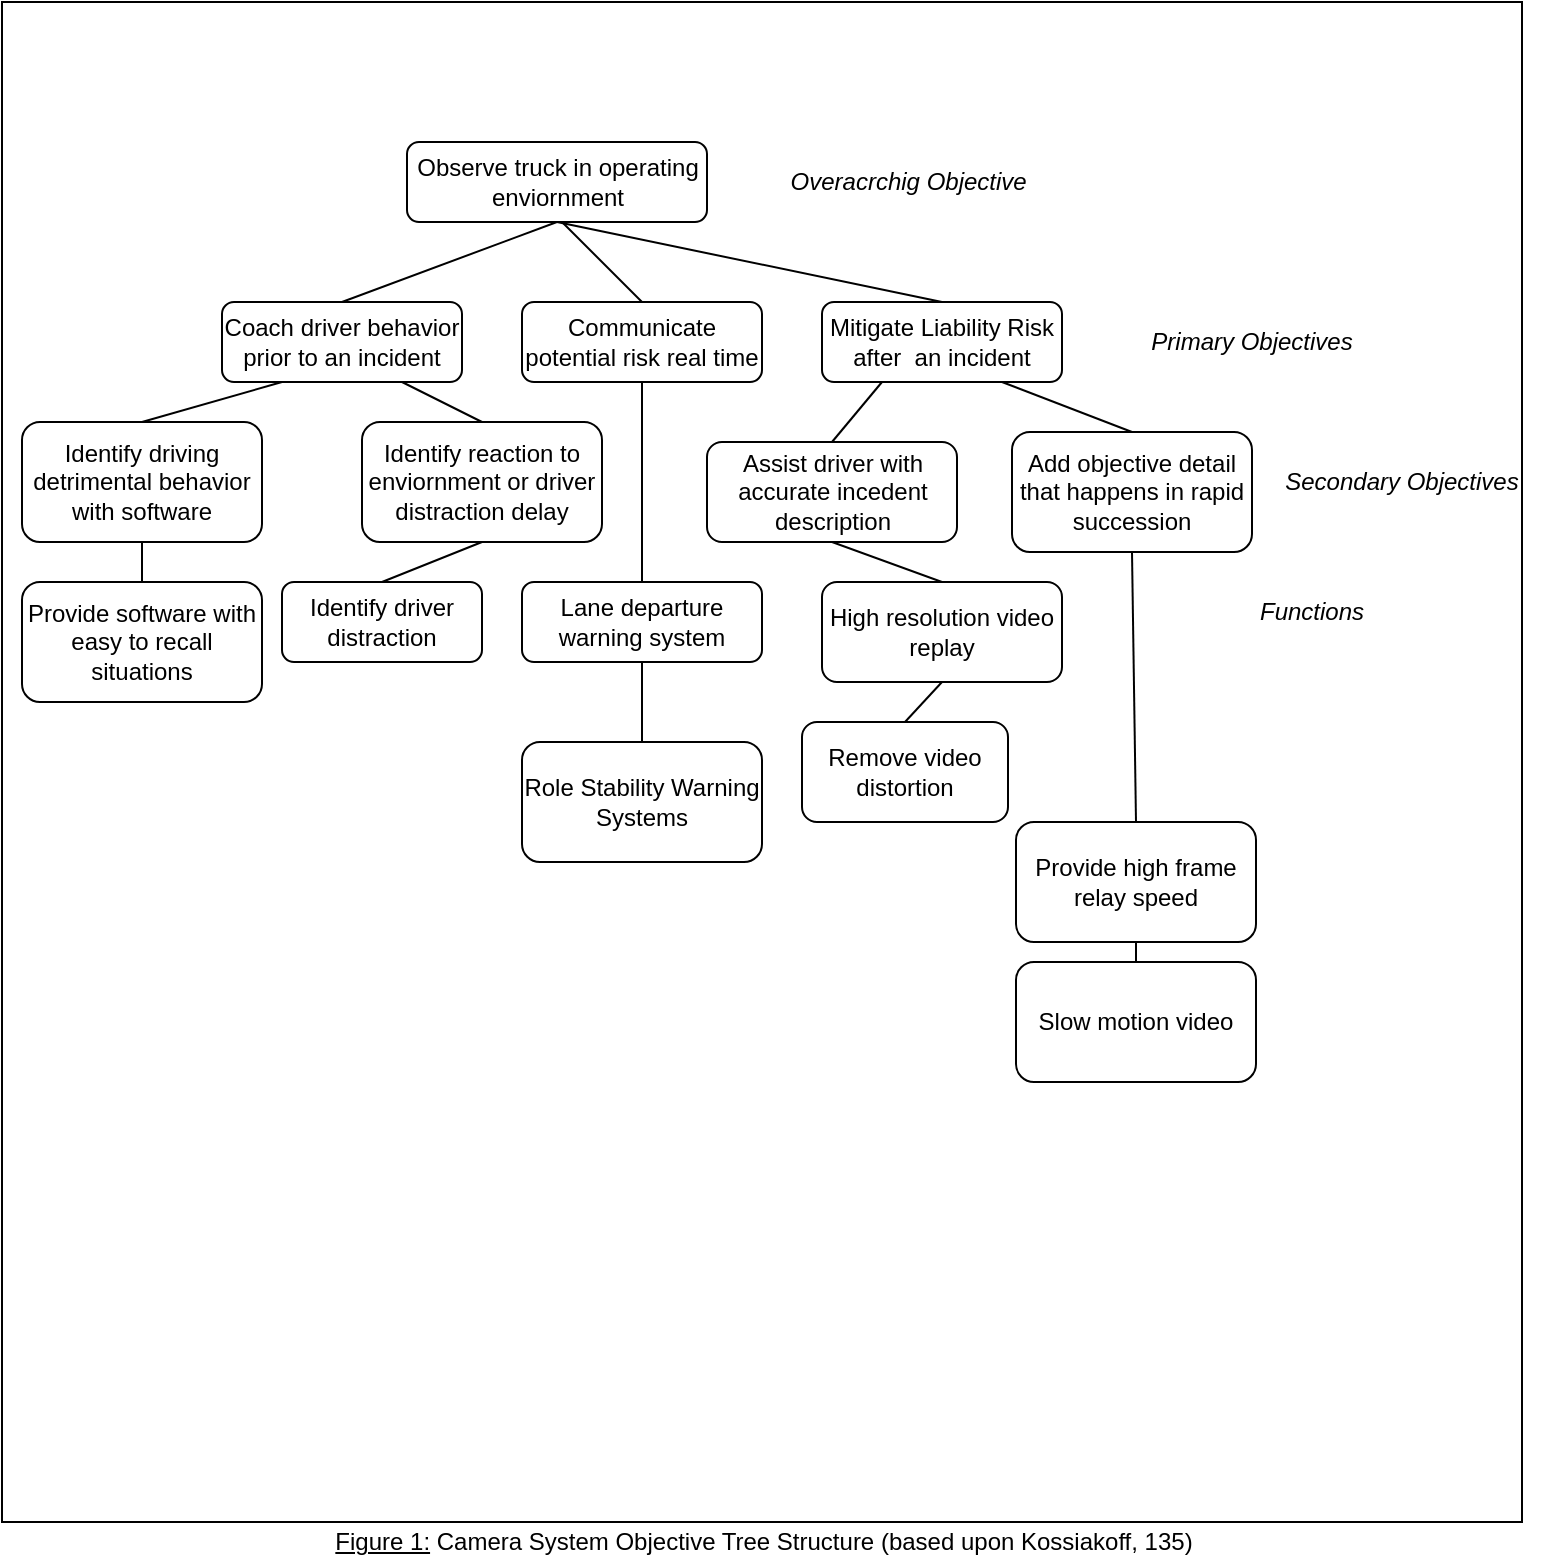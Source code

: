<mxfile version="14.6.9" type="github">
  <diagram id="C5RBs43oDa-KdzZeNtuy" name="Page-1">
    <mxGraphModel dx="1730" dy="832" grid="1" gridSize="10" guides="1" tooltips="1" connect="1" arrows="1" fold="1" page="1" pageScale="1" pageWidth="827" pageHeight="1169" math="0" shadow="0">
      <root>
        <mxCell id="WIyWlLk6GJQsqaUBKTNV-0" />
        <mxCell id="WIyWlLk6GJQsqaUBKTNV-1" parent="WIyWlLk6GJQsqaUBKTNV-0" />
        <mxCell id="y3ADBp7UjVbHaBTOJmcX-36" value="" style="whiteSpace=wrap;html=1;aspect=fixed;" vertex="1" parent="WIyWlLk6GJQsqaUBKTNV-1">
          <mxGeometry x="50" y="10" width="760" height="760" as="geometry" />
        </mxCell>
        <mxCell id="y3ADBp7UjVbHaBTOJmcX-37" value="Observe truck in operating enviornment" style="rounded=1;whiteSpace=wrap;html=1;fontSize=12;glass=0;strokeWidth=1;shadow=0;" vertex="1" parent="WIyWlLk6GJQsqaUBKTNV-1">
          <mxGeometry x="252.5" y="80" width="150" height="40" as="geometry" />
        </mxCell>
        <mxCell id="y3ADBp7UjVbHaBTOJmcX-38" value="Coach driver behavior prior to an incident" style="rounded=1;whiteSpace=wrap;html=1;fontSize=12;glass=0;strokeWidth=1;shadow=0;" vertex="1" parent="WIyWlLk6GJQsqaUBKTNV-1">
          <mxGeometry x="160" y="160" width="120" height="40" as="geometry" />
        </mxCell>
        <mxCell id="y3ADBp7UjVbHaBTOJmcX-39" value="Overacrchig Objective&amp;nbsp;" style="text;html=1;strokeColor=none;fillColor=none;align=center;verticalAlign=middle;whiteSpace=wrap;rounded=0;fontStyle=2" vertex="1" parent="WIyWlLk6GJQsqaUBKTNV-1">
          <mxGeometry x="430" y="90" width="150" height="20" as="geometry" />
        </mxCell>
        <mxCell id="y3ADBp7UjVbHaBTOJmcX-40" value="&lt;span&gt;Mitigate Liability Risk after&amp;nbsp; an incident&lt;/span&gt;" style="rounded=1;whiteSpace=wrap;html=1;fontSize=12;glass=0;strokeWidth=1;shadow=0;" vertex="1" parent="WIyWlLk6GJQsqaUBKTNV-1">
          <mxGeometry x="460" y="160" width="120" height="40" as="geometry" />
        </mxCell>
        <mxCell id="y3ADBp7UjVbHaBTOJmcX-41" value="Primary Objectives" style="text;html=1;strokeColor=none;fillColor=none;align=center;verticalAlign=middle;whiteSpace=wrap;rounded=0;fontStyle=2" vertex="1" parent="WIyWlLk6GJQsqaUBKTNV-1">
          <mxGeometry x="600" y="165" width="150" height="30" as="geometry" />
        </mxCell>
        <mxCell id="y3ADBp7UjVbHaBTOJmcX-42" value="Assist driver with accurate incedent description" style="rounded=1;whiteSpace=wrap;html=1;fontSize=12;glass=0;strokeWidth=1;shadow=0;" vertex="1" parent="WIyWlLk6GJQsqaUBKTNV-1">
          <mxGeometry x="402.5" y="230" width="125" height="50" as="geometry" />
        </mxCell>
        <mxCell id="y3ADBp7UjVbHaBTOJmcX-43" value="" style="endArrow=none;html=1;exitX=0.5;exitY=0;exitDx=0;exitDy=0;entryX=0.5;entryY=1;entryDx=0;entryDy=0;" edge="1" parent="WIyWlLk6GJQsqaUBKTNV-1" source="y3ADBp7UjVbHaBTOJmcX-38" target="y3ADBp7UjVbHaBTOJmcX-37">
          <mxGeometry width="50" height="50" relative="1" as="geometry">
            <mxPoint x="390" y="230" as="sourcePoint" />
            <mxPoint x="440" y="180" as="targetPoint" />
          </mxGeometry>
        </mxCell>
        <mxCell id="y3ADBp7UjVbHaBTOJmcX-44" value="" style="endArrow=none;html=1;exitX=0.5;exitY=0;exitDx=0;exitDy=0;entryX=0.25;entryY=1;entryDx=0;entryDy=0;" edge="1" parent="WIyWlLk6GJQsqaUBKTNV-1" source="y3ADBp7UjVbHaBTOJmcX-42" target="y3ADBp7UjVbHaBTOJmcX-40">
          <mxGeometry width="50" height="50" relative="1" as="geometry">
            <mxPoint x="300" y="160" as="sourcePoint" />
            <mxPoint x="350" y="110" as="targetPoint" />
          </mxGeometry>
        </mxCell>
        <mxCell id="y3ADBp7UjVbHaBTOJmcX-45" value="" style="endArrow=none;html=1;entryX=0.5;entryY=1;entryDx=0;entryDy=0;exitX=0.5;exitY=0;exitDx=0;exitDy=0;" edge="1" parent="WIyWlLk6GJQsqaUBKTNV-1" source="y3ADBp7UjVbHaBTOJmcX-40" target="y3ADBp7UjVbHaBTOJmcX-37">
          <mxGeometry width="50" height="50" relative="1" as="geometry">
            <mxPoint x="420" y="170" as="sourcePoint" />
            <mxPoint x="470" y="120" as="targetPoint" />
            <Array as="points" />
          </mxGeometry>
        </mxCell>
        <mxCell id="y3ADBp7UjVbHaBTOJmcX-46" value="Identify driving detrimental behavior with software" style="rounded=1;whiteSpace=wrap;html=1;" vertex="1" parent="WIyWlLk6GJQsqaUBKTNV-1">
          <mxGeometry x="60" y="220" width="120" height="60" as="geometry" />
        </mxCell>
        <mxCell id="y3ADBp7UjVbHaBTOJmcX-47" value="Identify reaction to enviornment or driver distraction delay" style="rounded=1;whiteSpace=wrap;html=1;" vertex="1" parent="WIyWlLk6GJQsqaUBKTNV-1">
          <mxGeometry x="230" y="220" width="120" height="60" as="geometry" />
        </mxCell>
        <mxCell id="y3ADBp7UjVbHaBTOJmcX-48" value="Add objective detail that happens in rapid succession" style="rounded=1;whiteSpace=wrap;html=1;" vertex="1" parent="WIyWlLk6GJQsqaUBKTNV-1">
          <mxGeometry x="555" y="225" width="120" height="60" as="geometry" />
        </mxCell>
        <mxCell id="y3ADBp7UjVbHaBTOJmcX-49" value="Secondary Objectives" style="text;html=1;strokeColor=none;fillColor=none;align=center;verticalAlign=middle;whiteSpace=wrap;rounded=0;fontStyle=2" vertex="1" parent="WIyWlLk6GJQsqaUBKTNV-1">
          <mxGeometry x="675" y="235" width="150" height="30" as="geometry" />
        </mxCell>
        <mxCell id="y3ADBp7UjVbHaBTOJmcX-50" value="" style="endArrow=none;html=1;entryX=0.75;entryY=1;entryDx=0;entryDy=0;exitX=0.5;exitY=0;exitDx=0;exitDy=0;" edge="1" parent="WIyWlLk6GJQsqaUBKTNV-1" source="y3ADBp7UjVbHaBTOJmcX-48" target="y3ADBp7UjVbHaBTOJmcX-40">
          <mxGeometry width="50" height="50" relative="1" as="geometry">
            <mxPoint x="360" y="190" as="sourcePoint" />
            <mxPoint x="410" y="140" as="targetPoint" />
          </mxGeometry>
        </mxCell>
        <mxCell id="y3ADBp7UjVbHaBTOJmcX-51" value="" style="endArrow=none;html=1;entryX=0.25;entryY=1;entryDx=0;entryDy=0;exitX=0.5;exitY=0;exitDx=0;exitDy=0;" edge="1" parent="WIyWlLk6GJQsqaUBKTNV-1" source="y3ADBp7UjVbHaBTOJmcX-46" target="y3ADBp7UjVbHaBTOJmcX-38">
          <mxGeometry width="50" height="50" relative="1" as="geometry">
            <mxPoint x="110" y="210" as="sourcePoint" />
            <mxPoint x="420" y="130" as="targetPoint" />
          </mxGeometry>
        </mxCell>
        <mxCell id="y3ADBp7UjVbHaBTOJmcX-52" value="" style="endArrow=none;html=1;entryX=0.75;entryY=1;entryDx=0;entryDy=0;exitX=0.5;exitY=0;exitDx=0;exitDy=0;" edge="1" parent="WIyWlLk6GJQsqaUBKTNV-1" source="y3ADBp7UjVbHaBTOJmcX-47" target="y3ADBp7UjVbHaBTOJmcX-38">
          <mxGeometry width="50" height="50" relative="1" as="geometry">
            <mxPoint x="230" y="230" as="sourcePoint" />
            <mxPoint x="280" y="180" as="targetPoint" />
          </mxGeometry>
        </mxCell>
        <mxCell id="y3ADBp7UjVbHaBTOJmcX-53" value="Communicate potential risk real time" style="rounded=1;whiteSpace=wrap;html=1;" vertex="1" parent="WIyWlLk6GJQsqaUBKTNV-1">
          <mxGeometry x="310" y="160" width="120" height="40" as="geometry" />
        </mxCell>
        <mxCell id="y3ADBp7UjVbHaBTOJmcX-54" value="" style="endArrow=none;html=1;" edge="1" parent="WIyWlLk6GJQsqaUBKTNV-1">
          <mxGeometry width="50" height="50" relative="1" as="geometry">
            <mxPoint x="370" y="160" as="sourcePoint" />
            <mxPoint x="330" y="120" as="targetPoint" />
          </mxGeometry>
        </mxCell>
        <mxCell id="y3ADBp7UjVbHaBTOJmcX-55" value="Lane departure warning system" style="rounded=1;whiteSpace=wrap;html=1;" vertex="1" parent="WIyWlLk6GJQsqaUBKTNV-1">
          <mxGeometry x="310" y="300" width="120" height="40" as="geometry" />
        </mxCell>
        <mxCell id="y3ADBp7UjVbHaBTOJmcX-56" value="" style="endArrow=none;html=1;entryX=0.5;entryY=1;entryDx=0;entryDy=0;exitX=0.5;exitY=0;exitDx=0;exitDy=0;" edge="1" parent="WIyWlLk6GJQsqaUBKTNV-1" source="y3ADBp7UjVbHaBTOJmcX-55" target="y3ADBp7UjVbHaBTOJmcX-53">
          <mxGeometry width="50" height="50" relative="1" as="geometry">
            <mxPoint x="350" y="230" as="sourcePoint" />
            <mxPoint x="400" y="180" as="targetPoint" />
          </mxGeometry>
        </mxCell>
        <mxCell id="y3ADBp7UjVbHaBTOJmcX-57" value="Role Stability Warning Systems" style="rounded=1;whiteSpace=wrap;html=1;" vertex="1" parent="WIyWlLk6GJQsqaUBKTNV-1">
          <mxGeometry x="310" y="380" width="120" height="60" as="geometry" />
        </mxCell>
        <mxCell id="y3ADBp7UjVbHaBTOJmcX-58" value="" style="endArrow=none;html=1;entryX=0.5;entryY=0;entryDx=0;entryDy=0;exitX=0.5;exitY=1;exitDx=0;exitDy=0;" edge="1" parent="WIyWlLk6GJQsqaUBKTNV-1" source="y3ADBp7UjVbHaBTOJmcX-55" target="y3ADBp7UjVbHaBTOJmcX-57">
          <mxGeometry width="50" height="50" relative="1" as="geometry">
            <mxPoint x="370" y="360" as="sourcePoint" />
            <mxPoint x="420" y="310" as="targetPoint" />
          </mxGeometry>
        </mxCell>
        <mxCell id="y3ADBp7UjVbHaBTOJmcX-59" value="High resolution video replay" style="rounded=1;whiteSpace=wrap;html=1;" vertex="1" parent="WIyWlLk6GJQsqaUBKTNV-1">
          <mxGeometry x="460" y="300" width="120" height="50" as="geometry" />
        </mxCell>
        <mxCell id="y3ADBp7UjVbHaBTOJmcX-60" value="Functions" style="text;html=1;strokeColor=none;fillColor=none;align=center;verticalAlign=middle;whiteSpace=wrap;rounded=0;fontStyle=2" vertex="1" parent="WIyWlLk6GJQsqaUBKTNV-1">
          <mxGeometry x="630" y="300" width="150" height="30" as="geometry" />
        </mxCell>
        <mxCell id="y3ADBp7UjVbHaBTOJmcX-61" value="" style="endArrow=none;html=1;entryX=0.5;entryY=1;entryDx=0;entryDy=0;exitX=0.5;exitY=0;exitDx=0;exitDy=0;" edge="1" parent="WIyWlLk6GJQsqaUBKTNV-1" source="y3ADBp7UjVbHaBTOJmcX-59" target="y3ADBp7UjVbHaBTOJmcX-42">
          <mxGeometry width="50" height="50" relative="1" as="geometry">
            <mxPoint x="370" y="350" as="sourcePoint" />
            <mxPoint x="420" y="300" as="targetPoint" />
          </mxGeometry>
        </mxCell>
        <mxCell id="y3ADBp7UjVbHaBTOJmcX-62" value="Provide high frame relay speed" style="rounded=1;whiteSpace=wrap;html=1;" vertex="1" parent="WIyWlLk6GJQsqaUBKTNV-1">
          <mxGeometry x="557" y="420" width="120" height="60" as="geometry" />
        </mxCell>
        <mxCell id="y3ADBp7UjVbHaBTOJmcX-63" value="Slow motion video" style="rounded=1;whiteSpace=wrap;html=1;" vertex="1" parent="WIyWlLk6GJQsqaUBKTNV-1">
          <mxGeometry x="557" y="490" width="120" height="60" as="geometry" />
        </mxCell>
        <mxCell id="y3ADBp7UjVbHaBTOJmcX-64" value="" style="endArrow=none;html=1;entryX=0.5;entryY=1;entryDx=0;entryDy=0;exitX=0.5;exitY=0;exitDx=0;exitDy=0;" edge="1" parent="WIyWlLk6GJQsqaUBKTNV-1" source="y3ADBp7UjVbHaBTOJmcX-62" target="y3ADBp7UjVbHaBTOJmcX-48">
          <mxGeometry width="50" height="50" relative="1" as="geometry">
            <mxPoint x="557" y="330" as="sourcePoint" />
            <mxPoint x="607" y="280" as="targetPoint" />
          </mxGeometry>
        </mxCell>
        <mxCell id="y3ADBp7UjVbHaBTOJmcX-65" value="" style="endArrow=none;html=1;exitX=0.5;exitY=0;exitDx=0;exitDy=0;entryX=0.5;entryY=1;entryDx=0;entryDy=0;" edge="1" parent="WIyWlLk6GJQsqaUBKTNV-1" source="y3ADBp7UjVbHaBTOJmcX-63" target="y3ADBp7UjVbHaBTOJmcX-62">
          <mxGeometry width="50" height="50" relative="1" as="geometry">
            <mxPoint x="290" y="300" as="sourcePoint" />
            <mxPoint x="340" y="250" as="targetPoint" />
          </mxGeometry>
        </mxCell>
        <mxCell id="y3ADBp7UjVbHaBTOJmcX-66" value="Provide software with easy to recall situations" style="rounded=1;whiteSpace=wrap;html=1;" vertex="1" parent="WIyWlLk6GJQsqaUBKTNV-1">
          <mxGeometry x="60" y="300" width="120" height="60" as="geometry" />
        </mxCell>
        <mxCell id="y3ADBp7UjVbHaBTOJmcX-67" value="Identify driver distraction" style="rounded=1;whiteSpace=wrap;html=1;" vertex="1" parent="WIyWlLk6GJQsqaUBKTNV-1">
          <mxGeometry x="190" y="300" width="100" height="40" as="geometry" />
        </mxCell>
        <mxCell id="y3ADBp7UjVbHaBTOJmcX-68" value="" style="endArrow=none;html=1;exitX=0.5;exitY=0;exitDx=0;exitDy=0;entryX=0.5;entryY=1;entryDx=0;entryDy=0;" edge="1" parent="WIyWlLk6GJQsqaUBKTNV-1" source="y3ADBp7UjVbHaBTOJmcX-67" target="y3ADBp7UjVbHaBTOJmcX-47">
          <mxGeometry width="50" height="50" relative="1" as="geometry">
            <mxPoint x="290" y="270" as="sourcePoint" />
            <mxPoint x="340" y="220" as="targetPoint" />
          </mxGeometry>
        </mxCell>
        <mxCell id="y3ADBp7UjVbHaBTOJmcX-69" value="" style="endArrow=none;html=1;exitX=0.5;exitY=0;exitDx=0;exitDy=0;entryX=0.5;entryY=1;entryDx=0;entryDy=0;" edge="1" parent="WIyWlLk6GJQsqaUBKTNV-1" source="y3ADBp7UjVbHaBTOJmcX-66" target="y3ADBp7UjVbHaBTOJmcX-46">
          <mxGeometry width="50" height="50" relative="1" as="geometry">
            <mxPoint x="290" y="380" as="sourcePoint" />
            <mxPoint x="340" y="330" as="targetPoint" />
          </mxGeometry>
        </mxCell>
        <mxCell id="y3ADBp7UjVbHaBTOJmcX-70" value="Remove video distortion" style="rounded=1;whiteSpace=wrap;html=1;" vertex="1" parent="WIyWlLk6GJQsqaUBKTNV-1">
          <mxGeometry x="450" y="370" width="103" height="50" as="geometry" />
        </mxCell>
        <mxCell id="y3ADBp7UjVbHaBTOJmcX-71" value="" style="endArrow=none;html=1;entryX=0.5;entryY=1;entryDx=0;entryDy=0;exitX=0.5;exitY=0;exitDx=0;exitDy=0;" edge="1" parent="WIyWlLk6GJQsqaUBKTNV-1" source="y3ADBp7UjVbHaBTOJmcX-70" target="y3ADBp7UjVbHaBTOJmcX-59">
          <mxGeometry width="50" height="50" relative="1" as="geometry">
            <mxPoint x="290" y="370" as="sourcePoint" />
            <mxPoint x="340" y="320" as="targetPoint" />
          </mxGeometry>
        </mxCell>
        <mxCell id="y3ADBp7UjVbHaBTOJmcX-72" value="&lt;u&gt;Figure 1:&lt;/u&gt; Camera System Objective Tree Structure (based upon Kossiakoff, 135)" style="text;html=1;strokeColor=none;fillColor=none;align=center;verticalAlign=middle;whiteSpace=wrap;rounded=0;" vertex="1" parent="WIyWlLk6GJQsqaUBKTNV-1">
          <mxGeometry x="61" y="770" width="740" height="20" as="geometry" />
        </mxCell>
      </root>
    </mxGraphModel>
  </diagram>
</mxfile>

